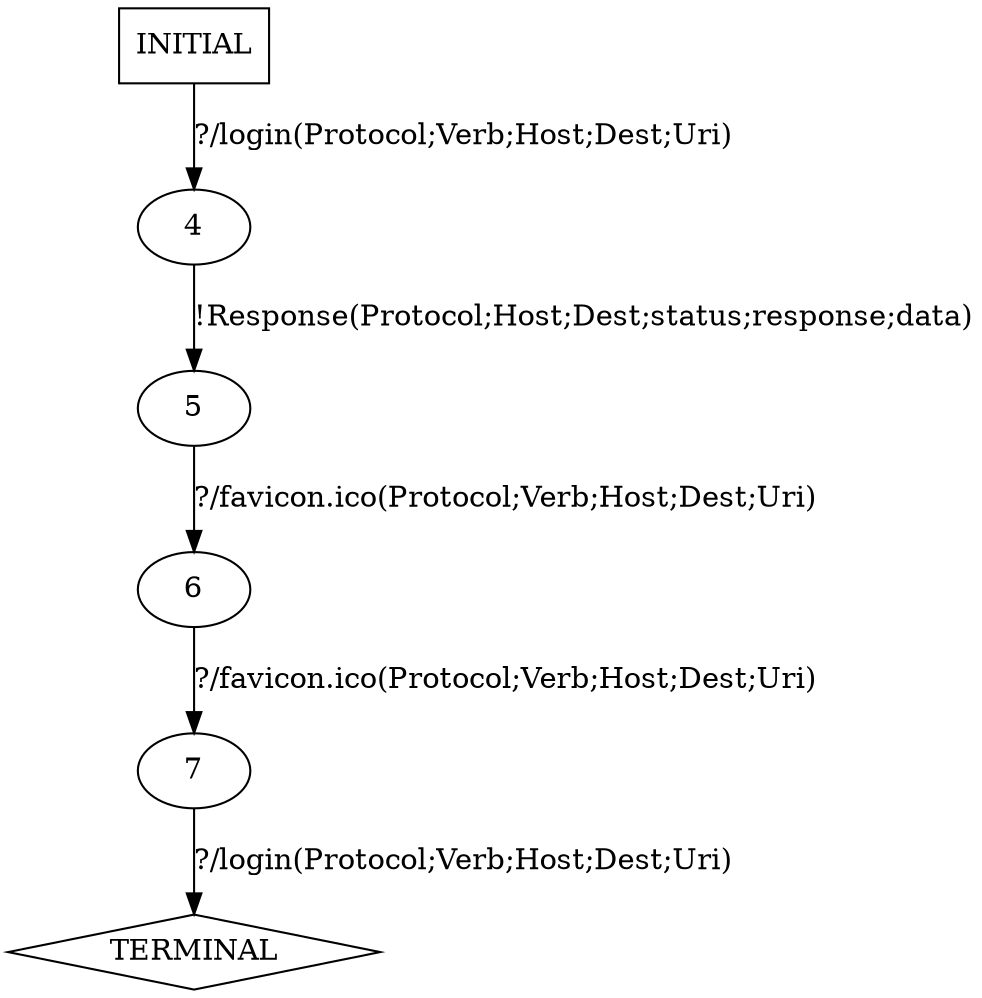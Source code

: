 digraph G {
  1 [label="TERMINAL",shape=diamond];
  3 [label="INITIAL",shape=box];
  4 [label="4"];
  5 [label="5"];
  6 [label="6"];
  7 [label="7"];
3->4  [label="?/login(Protocol;Verb;Host;Dest;Uri)"]
4->5  [label="!Response(Protocol;Host;Dest;status;response;data)"]
5->6  [label="?/favicon.ico(Protocol;Verb;Host;Dest;Uri)"]
6->7  [label="?/favicon.ico(Protocol;Verb;Host;Dest;Uri)"]
7->1  [label="?/login(Protocol;Verb;Host;Dest;Uri)"]
}
